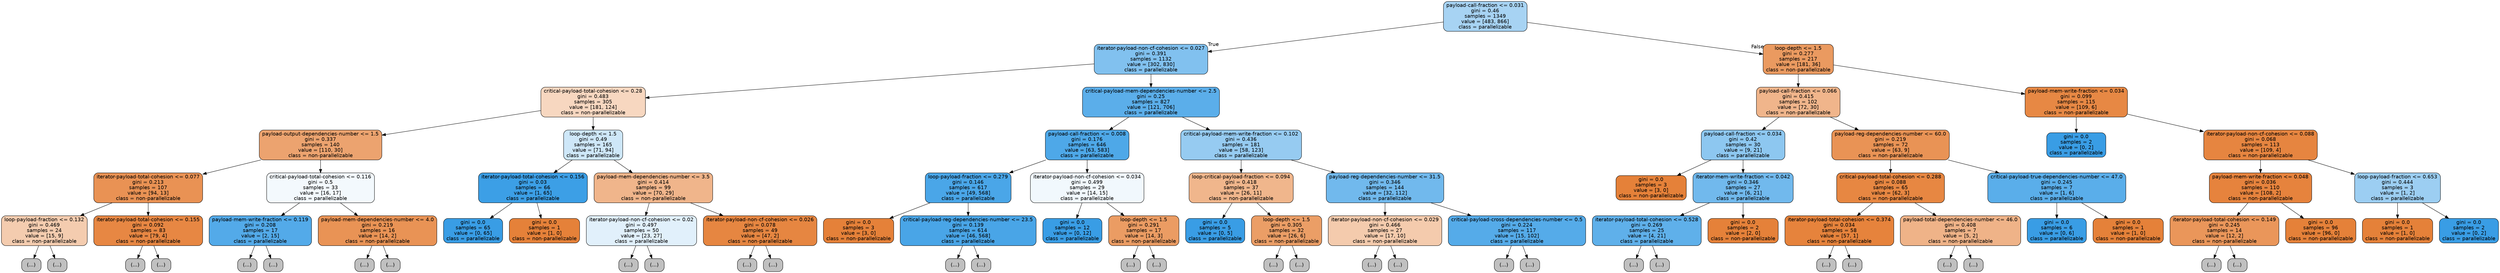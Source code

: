 digraph Tree {
node [shape=box, style="filled, rounded", color="black", fontname=helvetica] ;
edge [fontname=helvetica] ;
0 [label="payload-call-fraction <= 0.031\ngini = 0.46\nsamples = 1349\nvalue = [483, 866]\nclass = parallelizable", fillcolor="#399de571"] ;
1 [label="iterator-payload-non-cf-cohesion <= 0.027\ngini = 0.391\nsamples = 1132\nvalue = [302, 830]\nclass = parallelizable", fillcolor="#399de5a2"] ;
0 -> 1 [labeldistance=2.5, labelangle=45, headlabel="True"] ;
2 [label="critical-payload-total-cohesion <= 0.28\ngini = 0.483\nsamples = 305\nvalue = [181, 124]\nclass = non-parallelizable", fillcolor="#e5813950"] ;
1 -> 2 ;
3 [label="payload-output-dependencies-number <= 1.5\ngini = 0.337\nsamples = 140\nvalue = [110, 30]\nclass = non-parallelizable", fillcolor="#e58139b9"] ;
2 -> 3 ;
4 [label="iterator-payload-total-cohesion <= 0.077\ngini = 0.213\nsamples = 107\nvalue = [94, 13]\nclass = non-parallelizable", fillcolor="#e58139dc"] ;
3 -> 4 ;
5 [label="loop-payload-fraction <= 0.132\ngini = 0.469\nsamples = 24\nvalue = [15, 9]\nclass = non-parallelizable", fillcolor="#e5813966"] ;
4 -> 5 ;
6 [label="(...)", fillcolor="#C0C0C0"] ;
5 -> 6 ;
13 [label="(...)", fillcolor="#C0C0C0"] ;
5 -> 13 ;
18 [label="iterator-payload-total-cohesion <= 0.155\ngini = 0.092\nsamples = 83\nvalue = [79, 4]\nclass = non-parallelizable", fillcolor="#e58139f2"] ;
4 -> 18 ;
19 [label="(...)", fillcolor="#C0C0C0"] ;
18 -> 19 ;
24 [label="(...)", fillcolor="#C0C0C0"] ;
18 -> 24 ;
29 [label="critical-payload-total-cohesion <= 0.116\ngini = 0.5\nsamples = 33\nvalue = [16, 17]\nclass = parallelizable", fillcolor="#399de50f"] ;
3 -> 29 ;
30 [label="payload-mem-write-fraction <= 0.119\ngini = 0.208\nsamples = 17\nvalue = [2, 15]\nclass = parallelizable", fillcolor="#399de5dd"] ;
29 -> 30 ;
31 [label="(...)", fillcolor="#C0C0C0"] ;
30 -> 31 ;
32 [label="(...)", fillcolor="#C0C0C0"] ;
30 -> 32 ;
35 [label="payload-mem-dependencies-number <= 4.0\ngini = 0.219\nsamples = 16\nvalue = [14, 2]\nclass = non-parallelizable", fillcolor="#e58139db"] ;
29 -> 35 ;
36 [label="(...)", fillcolor="#C0C0C0"] ;
35 -> 36 ;
37 [label="(...)", fillcolor="#C0C0C0"] ;
35 -> 37 ;
38 [label="loop-depth <= 1.5\ngini = 0.49\nsamples = 165\nvalue = [71, 94]\nclass = parallelizable", fillcolor="#399de53e"] ;
2 -> 38 ;
39 [label="iterator-payload-total-cohesion <= 0.156\ngini = 0.03\nsamples = 66\nvalue = [1, 65]\nclass = parallelizable", fillcolor="#399de5fb"] ;
38 -> 39 ;
40 [label="gini = 0.0\nsamples = 65\nvalue = [0, 65]\nclass = parallelizable", fillcolor="#399de5ff"] ;
39 -> 40 ;
41 [label="gini = 0.0\nsamples = 1\nvalue = [1, 0]\nclass = non-parallelizable", fillcolor="#e58139ff"] ;
39 -> 41 ;
42 [label="payload-mem-dependencies-number <= 3.5\ngini = 0.414\nsamples = 99\nvalue = [70, 29]\nclass = non-parallelizable", fillcolor="#e5813995"] ;
38 -> 42 ;
43 [label="iterator-payload-non-cf-cohesion <= 0.02\ngini = 0.497\nsamples = 50\nvalue = [23, 27]\nclass = parallelizable", fillcolor="#399de526"] ;
42 -> 43 ;
44 [label="(...)", fillcolor="#C0C0C0"] ;
43 -> 44 ;
53 [label="(...)", fillcolor="#C0C0C0"] ;
43 -> 53 ;
64 [label="iterator-payload-non-cf-cohesion <= 0.026\ngini = 0.078\nsamples = 49\nvalue = [47, 2]\nclass = non-parallelizable", fillcolor="#e58139f4"] ;
42 -> 64 ;
65 [label="(...)", fillcolor="#C0C0C0"] ;
64 -> 65 ;
70 [label="(...)", fillcolor="#C0C0C0"] ;
64 -> 70 ;
71 [label="critical-payload-mem-dependencies-number <= 2.5\ngini = 0.25\nsamples = 827\nvalue = [121, 706]\nclass = parallelizable", fillcolor="#399de5d3"] ;
1 -> 71 ;
72 [label="payload-call-fraction <= 0.008\ngini = 0.176\nsamples = 646\nvalue = [63, 583]\nclass = parallelizable", fillcolor="#399de5e3"] ;
71 -> 72 ;
73 [label="loop-payload-fraction <= 0.279\ngini = 0.146\nsamples = 617\nvalue = [49, 568]\nclass = parallelizable", fillcolor="#399de5e9"] ;
72 -> 73 ;
74 [label="gini = 0.0\nsamples = 3\nvalue = [3, 0]\nclass = non-parallelizable", fillcolor="#e58139ff"] ;
73 -> 74 ;
75 [label="critical-payload-reg-dependencies-number <= 23.5\ngini = 0.139\nsamples = 614\nvalue = [46, 568]\nclass = parallelizable", fillcolor="#399de5ea"] ;
73 -> 75 ;
76 [label="(...)", fillcolor="#C0C0C0"] ;
75 -> 76 ;
173 [label="(...)", fillcolor="#C0C0C0"] ;
75 -> 173 ;
174 [label="iterator-payload-non-cf-cohesion <= 0.034\ngini = 0.499\nsamples = 29\nvalue = [14, 15]\nclass = parallelizable", fillcolor="#399de511"] ;
72 -> 174 ;
175 [label="gini = 0.0\nsamples = 12\nvalue = [0, 12]\nclass = parallelizable", fillcolor="#399de5ff"] ;
174 -> 175 ;
176 [label="loop-depth <= 1.5\ngini = 0.291\nsamples = 17\nvalue = [14, 3]\nclass = non-parallelizable", fillcolor="#e58139c8"] ;
174 -> 176 ;
177 [label="(...)", fillcolor="#C0C0C0"] ;
176 -> 177 ;
180 [label="(...)", fillcolor="#C0C0C0"] ;
176 -> 180 ;
181 [label="critical-payload-mem-write-fraction <= 0.102\ngini = 0.436\nsamples = 181\nvalue = [58, 123]\nclass = parallelizable", fillcolor="#399de587"] ;
71 -> 181 ;
182 [label="loop-critical-payload-fraction <= 0.094\ngini = 0.418\nsamples = 37\nvalue = [26, 11]\nclass = non-parallelizable", fillcolor="#e5813993"] ;
181 -> 182 ;
183 [label="gini = 0.0\nsamples = 5\nvalue = [0, 5]\nclass = parallelizable", fillcolor="#399de5ff"] ;
182 -> 183 ;
184 [label="loop-depth <= 1.5\ngini = 0.305\nsamples = 32\nvalue = [26, 6]\nclass = non-parallelizable", fillcolor="#e58139c4"] ;
182 -> 184 ;
185 [label="(...)", fillcolor="#C0C0C0"] ;
184 -> 185 ;
194 [label="(...)", fillcolor="#C0C0C0"] ;
184 -> 194 ;
195 [label="payload-reg-dependencies-number <= 31.5\ngini = 0.346\nsamples = 144\nvalue = [32, 112]\nclass = parallelizable", fillcolor="#399de5b6"] ;
181 -> 195 ;
196 [label="iterator-payload-non-cf-cohesion <= 0.029\ngini = 0.466\nsamples = 27\nvalue = [17, 10]\nclass = non-parallelizable", fillcolor="#e5813969"] ;
195 -> 196 ;
197 [label="(...)", fillcolor="#C0C0C0"] ;
196 -> 197 ;
198 [label="(...)", fillcolor="#C0C0C0"] ;
196 -> 198 ;
209 [label="critical-payload-cross-dependencies-number <= 0.5\ngini = 0.224\nsamples = 117\nvalue = [15, 102]\nclass = parallelizable", fillcolor="#399de5da"] ;
195 -> 209 ;
210 [label="(...)", fillcolor="#C0C0C0"] ;
209 -> 210 ;
219 [label="(...)", fillcolor="#C0C0C0"] ;
209 -> 219 ;
224 [label="loop-depth <= 1.5\ngini = 0.277\nsamples = 217\nvalue = [181, 36]\nclass = non-parallelizable", fillcolor="#e58139cc"] ;
0 -> 224 [labeldistance=2.5, labelangle=-45, headlabel="False"] ;
225 [label="payload-call-fraction <= 0.066\ngini = 0.415\nsamples = 102\nvalue = [72, 30]\nclass = non-parallelizable", fillcolor="#e5813995"] ;
224 -> 225 ;
226 [label="payload-call-fraction <= 0.034\ngini = 0.42\nsamples = 30\nvalue = [9, 21]\nclass = parallelizable", fillcolor="#399de592"] ;
225 -> 226 ;
227 [label="gini = 0.0\nsamples = 3\nvalue = [3, 0]\nclass = non-parallelizable", fillcolor="#e58139ff"] ;
226 -> 227 ;
228 [label="iterator-mem-write-fraction <= 0.042\ngini = 0.346\nsamples = 27\nvalue = [6, 21]\nclass = parallelizable", fillcolor="#399de5b6"] ;
226 -> 228 ;
229 [label="iterator-payload-total-cohesion <= 0.528\ngini = 0.269\nsamples = 25\nvalue = [4, 21]\nclass = parallelizable", fillcolor="#399de5ce"] ;
228 -> 229 ;
230 [label="(...)", fillcolor="#C0C0C0"] ;
229 -> 230 ;
237 [label="(...)", fillcolor="#C0C0C0"] ;
229 -> 237 ;
238 [label="gini = 0.0\nsamples = 2\nvalue = [2, 0]\nclass = non-parallelizable", fillcolor="#e58139ff"] ;
228 -> 238 ;
239 [label="payload-reg-dependencies-number <= 60.0\ngini = 0.219\nsamples = 72\nvalue = [63, 9]\nclass = non-parallelizable", fillcolor="#e58139db"] ;
225 -> 239 ;
240 [label="critical-payload-total-cohesion <= 0.288\ngini = 0.088\nsamples = 65\nvalue = [62, 3]\nclass = non-parallelizable", fillcolor="#e58139f3"] ;
239 -> 240 ;
241 [label="iterator-payload-total-cohesion <= 0.374\ngini = 0.034\nsamples = 58\nvalue = [57, 1]\nclass = non-parallelizable", fillcolor="#e58139fb"] ;
240 -> 241 ;
242 [label="(...)", fillcolor="#C0C0C0"] ;
241 -> 242 ;
243 [label="(...)", fillcolor="#C0C0C0"] ;
241 -> 243 ;
246 [label="payload-total-dependencies-number <= 46.0\ngini = 0.408\nsamples = 7\nvalue = [5, 2]\nclass = non-parallelizable", fillcolor="#e5813999"] ;
240 -> 246 ;
247 [label="(...)", fillcolor="#C0C0C0"] ;
246 -> 247 ;
248 [label="(...)", fillcolor="#C0C0C0"] ;
246 -> 248 ;
249 [label="critical-payload-true-dependencies-number <= 47.0\ngini = 0.245\nsamples = 7\nvalue = [1, 6]\nclass = parallelizable", fillcolor="#399de5d4"] ;
239 -> 249 ;
250 [label="gini = 0.0\nsamples = 6\nvalue = [0, 6]\nclass = parallelizable", fillcolor="#399de5ff"] ;
249 -> 250 ;
251 [label="gini = 0.0\nsamples = 1\nvalue = [1, 0]\nclass = non-parallelizable", fillcolor="#e58139ff"] ;
249 -> 251 ;
252 [label="payload-mem-write-fraction <= 0.034\ngini = 0.099\nsamples = 115\nvalue = [109, 6]\nclass = non-parallelizable", fillcolor="#e58139f1"] ;
224 -> 252 ;
253 [label="gini = 0.0\nsamples = 2\nvalue = [0, 2]\nclass = parallelizable", fillcolor="#399de5ff"] ;
252 -> 253 ;
254 [label="iterator-payload-non-cf-cohesion <= 0.088\ngini = 0.068\nsamples = 113\nvalue = [109, 4]\nclass = non-parallelizable", fillcolor="#e58139f6"] ;
252 -> 254 ;
255 [label="payload-mem-write-fraction <= 0.048\ngini = 0.036\nsamples = 110\nvalue = [108, 2]\nclass = non-parallelizable", fillcolor="#e58139fa"] ;
254 -> 255 ;
256 [label="iterator-payload-total-cohesion <= 0.149\ngini = 0.245\nsamples = 14\nvalue = [12, 2]\nclass = non-parallelizable", fillcolor="#e58139d4"] ;
255 -> 256 ;
257 [label="(...)", fillcolor="#C0C0C0"] ;
256 -> 257 ;
258 [label="(...)", fillcolor="#C0C0C0"] ;
256 -> 258 ;
259 [label="gini = 0.0\nsamples = 96\nvalue = [96, 0]\nclass = non-parallelizable", fillcolor="#e58139ff"] ;
255 -> 259 ;
260 [label="loop-payload-fraction <= 0.653\ngini = 0.444\nsamples = 3\nvalue = [1, 2]\nclass = parallelizable", fillcolor="#399de57f"] ;
254 -> 260 ;
261 [label="gini = 0.0\nsamples = 1\nvalue = [1, 0]\nclass = non-parallelizable", fillcolor="#e58139ff"] ;
260 -> 261 ;
262 [label="gini = 0.0\nsamples = 2\nvalue = [0, 2]\nclass = parallelizable", fillcolor="#399de5ff"] ;
260 -> 262 ;
}